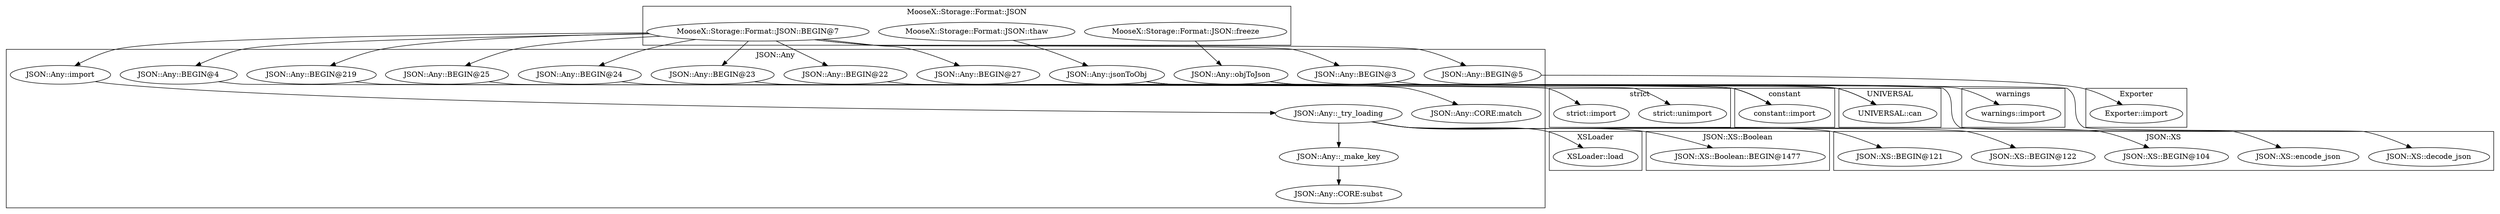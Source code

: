 digraph {
graph [overlap=false]
subgraph cluster_warnings {
	label="warnings";
	"warnings::import";
}
subgraph cluster_XSLoader {
	label="XSLoader";
	"XSLoader::load";
}
subgraph cluster_JSON_XS_Boolean {
	label="JSON::XS::Boolean";
	"JSON::XS::Boolean::BEGIN@1477";
}
subgraph cluster_MooseX_Storage_Format_JSON {
	label="MooseX::Storage::Format::JSON";
	"MooseX::Storage::Format::JSON::BEGIN@7";
	"MooseX::Storage::Format::JSON::thaw";
	"MooseX::Storage::Format::JSON::freeze";
}
subgraph cluster_JSON_Any {
	label="JSON::Any";
	"JSON::Any::CORE:match";
	"JSON::Any::BEGIN@4";
	"JSON::Any::BEGIN@24";
	"JSON::Any::BEGIN@25";
	"JSON::Any::import";
	"JSON::Any::objToJson";
	"JSON::Any::BEGIN@22";
	"JSON::Any::BEGIN@3";
	"JSON::Any::_try_loading";
	"JSON::Any::BEGIN@27";
	"JSON::Any::jsonToObj";
	"JSON::Any::BEGIN@23";
	"JSON::Any::BEGIN@219";
	"JSON::Any::CORE:subst";
	"JSON::Any::BEGIN@5";
	"JSON::Any::_make_key";
}
subgraph cluster_UNIVERSAL {
	label="UNIVERSAL";
	"UNIVERSAL::can";
}
subgraph cluster_JSON_XS {
	label="JSON::XS";
	"JSON::XS::BEGIN@104";
	"JSON::XS::encode_json";
	"JSON::XS::BEGIN@121";
	"JSON::XS::decode_json";
	"JSON::XS::BEGIN@122";
}
subgraph cluster_strict {
	label="strict";
	"strict::import";
	"strict::unimport";
}
subgraph cluster_constant {
	label="constant";
	"constant::import";
}
subgraph cluster_Exporter {
	label="Exporter";
	"Exporter::import";
}
"MooseX::Storage::Format::JSON::BEGIN@7" -> "JSON::Any::import";
"JSON::Any::jsonToObj" -> "JSON::XS::decode_json";
"JSON::Any::BEGIN@5" -> "Exporter::import";
"JSON::Any::_try_loading" -> "JSON::Any::_make_key";
"MooseX::Storage::Format::JSON::BEGIN@7" -> "JSON::Any::BEGIN@22";
"MooseX::Storage::Format::JSON::BEGIN@7" -> "JSON::Any::BEGIN@219";
"JSON::Any::jsonToObj" -> "UNIVERSAL::can";
"JSON::Any::objToJson" -> "UNIVERSAL::can";
"JSON::Any::BEGIN@22" -> "constant::import";
"JSON::Any::BEGIN@24" -> "constant::import";
"JSON::Any::BEGIN@25" -> "constant::import";
"JSON::Any::BEGIN@23" -> "constant::import";
"JSON::Any::BEGIN@219" -> "strict::unimport";
"JSON::Any::_try_loading" -> "JSON::XS::BEGIN@121";
"MooseX::Storage::Format::JSON::BEGIN@7" -> "JSON::Any::BEGIN@3";
"JSON::Any::BEGIN@3" -> "warnings::import";
"MooseX::Storage::Format::JSON::BEGIN@7" -> "JSON::Any::BEGIN@27";
"MooseX::Storage::Format::JSON::thaw" -> "JSON::Any::jsonToObj";
"JSON::Any::_try_loading" -> "JSON::XS::Boolean::BEGIN@1477";
"MooseX::Storage::Format::JSON::BEGIN@7" -> "JSON::Any::BEGIN@25";
"JSON::Any::BEGIN@4" -> "strict::import";
"JSON::Any::_try_loading" -> "JSON::XS::BEGIN@104";
"JSON::Any::jsonToObj" -> "JSON::Any::CORE:match";
"MooseX::Storage::Format::JSON::freeze" -> "JSON::Any::objToJson";
"JSON::Any::_try_loading" -> "JSON::XS::BEGIN@122";
"JSON::Any::_make_key" -> "JSON::Any::CORE:subst";
"JSON::Any::_try_loading" -> "XSLoader::load";
"JSON::Any::import" -> "JSON::Any::_try_loading";
"MooseX::Storage::Format::JSON::BEGIN@7" -> "JSON::Any::BEGIN@5";
"JSON::Any::objToJson" -> "JSON::XS::encode_json";
"MooseX::Storage::Format::JSON::BEGIN@7" -> "JSON::Any::BEGIN@24";
"MooseX::Storage::Format::JSON::BEGIN@7" -> "JSON::Any::BEGIN@4";
"MooseX::Storage::Format::JSON::BEGIN@7" -> "JSON::Any::BEGIN@23";
}
